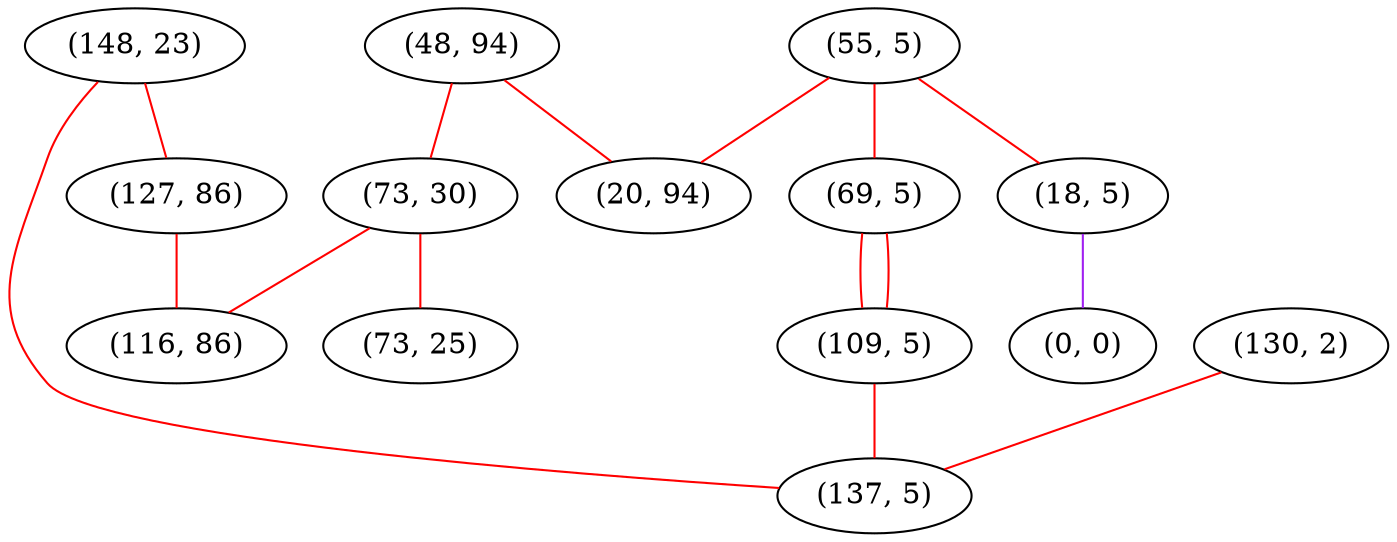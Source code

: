 graph "" {
"(148, 23)";
"(55, 5)";
"(69, 5)";
"(48, 94)";
"(18, 5)";
"(20, 94)";
"(109, 5)";
"(127, 86)";
"(0, 0)";
"(73, 30)";
"(130, 2)";
"(137, 5)";
"(73, 25)";
"(116, 86)";
"(148, 23)" -- "(137, 5)"  [color=red, key=0, weight=1];
"(148, 23)" -- "(127, 86)"  [color=red, key=0, weight=1];
"(55, 5)" -- "(18, 5)"  [color=red, key=0, weight=1];
"(55, 5)" -- "(20, 94)"  [color=red, key=0, weight=1];
"(55, 5)" -- "(69, 5)"  [color=red, key=0, weight=1];
"(69, 5)" -- "(109, 5)"  [color=red, key=0, weight=1];
"(69, 5)" -- "(109, 5)"  [color=red, key=1, weight=1];
"(48, 94)" -- "(73, 30)"  [color=red, key=0, weight=1];
"(48, 94)" -- "(20, 94)"  [color=red, key=0, weight=1];
"(18, 5)" -- "(0, 0)"  [color=purple, key=0, weight=4];
"(109, 5)" -- "(137, 5)"  [color=red, key=0, weight=1];
"(127, 86)" -- "(116, 86)"  [color=red, key=0, weight=1];
"(73, 30)" -- "(116, 86)"  [color=red, key=0, weight=1];
"(73, 30)" -- "(73, 25)"  [color=red, key=0, weight=1];
"(130, 2)" -- "(137, 5)"  [color=red, key=0, weight=1];
}
